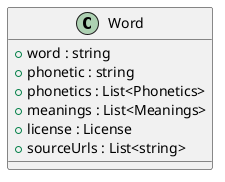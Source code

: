 @startuml Word

Class Word
{
    + word : string
    + phonetic : string
    + phonetics : List<Phonetics>
    + meanings : List<Meanings>
    + license : License
    + sourceUrls : List<string>
}

@enduml